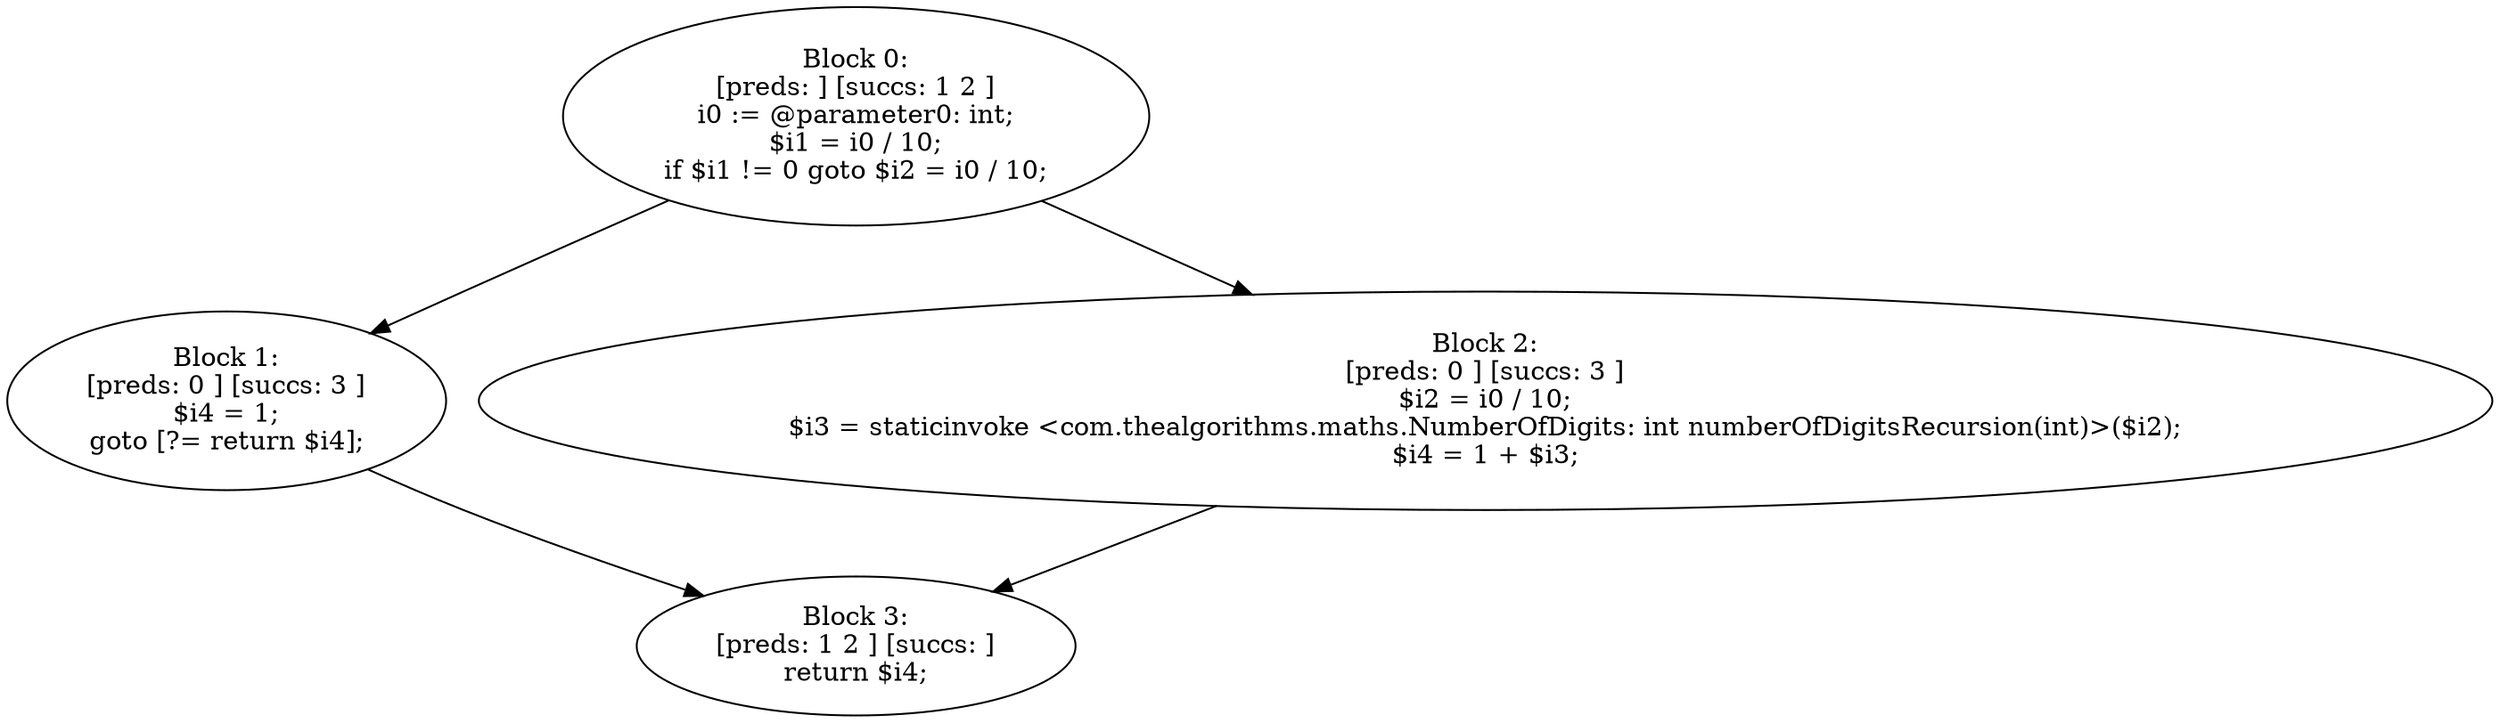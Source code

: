 digraph "unitGraph" {
    "Block 0:
[preds: ] [succs: 1 2 ]
i0 := @parameter0: int;
$i1 = i0 / 10;
if $i1 != 0 goto $i2 = i0 / 10;
"
    "Block 1:
[preds: 0 ] [succs: 3 ]
$i4 = 1;
goto [?= return $i4];
"
    "Block 2:
[preds: 0 ] [succs: 3 ]
$i2 = i0 / 10;
$i3 = staticinvoke <com.thealgorithms.maths.NumberOfDigits: int numberOfDigitsRecursion(int)>($i2);
$i4 = 1 + $i3;
"
    "Block 3:
[preds: 1 2 ] [succs: ]
return $i4;
"
    "Block 0:
[preds: ] [succs: 1 2 ]
i0 := @parameter0: int;
$i1 = i0 / 10;
if $i1 != 0 goto $i2 = i0 / 10;
"->"Block 1:
[preds: 0 ] [succs: 3 ]
$i4 = 1;
goto [?= return $i4];
";
    "Block 0:
[preds: ] [succs: 1 2 ]
i0 := @parameter0: int;
$i1 = i0 / 10;
if $i1 != 0 goto $i2 = i0 / 10;
"->"Block 2:
[preds: 0 ] [succs: 3 ]
$i2 = i0 / 10;
$i3 = staticinvoke <com.thealgorithms.maths.NumberOfDigits: int numberOfDigitsRecursion(int)>($i2);
$i4 = 1 + $i3;
";
    "Block 1:
[preds: 0 ] [succs: 3 ]
$i4 = 1;
goto [?= return $i4];
"->"Block 3:
[preds: 1 2 ] [succs: ]
return $i4;
";
    "Block 2:
[preds: 0 ] [succs: 3 ]
$i2 = i0 / 10;
$i3 = staticinvoke <com.thealgorithms.maths.NumberOfDigits: int numberOfDigitsRecursion(int)>($i2);
$i4 = 1 + $i3;
"->"Block 3:
[preds: 1 2 ] [succs: ]
return $i4;
";
}

